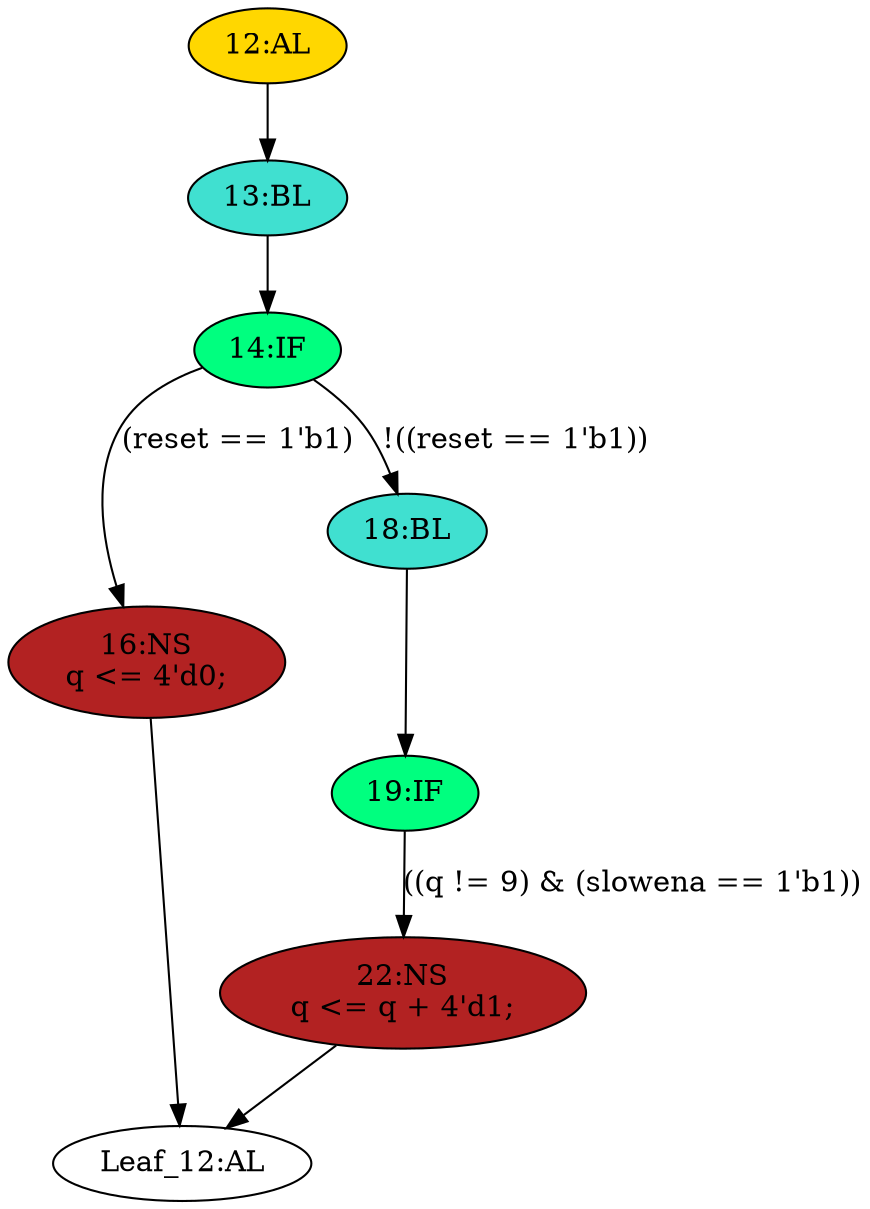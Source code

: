 strict digraph "" {
	node [label="\N"];
	"16:NS"	[ast="<pyverilog.vparser.ast.NonblockingSubstitution object at 0x7f4a8c12f3d0>",
		fillcolor=firebrick,
		label="16:NS
q <= 4'd0;",
		statements="[<pyverilog.vparser.ast.NonblockingSubstitution object at 0x7f4a8c12f3d0>]",
		style=filled,
		typ=NonblockingSubstitution];
	"Leaf_12:AL"	[def_var="['q']",
		label="Leaf_12:AL"];
	"16:NS" -> "Leaf_12:AL"	[cond="[]",
		lineno=None];
	"19:IF"	[ast="<pyverilog.vparser.ast.IfStatement object at 0x7f4a8c12f650>",
		fillcolor=springgreen,
		label="19:IF",
		statements="[]",
		style=filled,
		typ=IfStatement];
	"22:NS"	[ast="<pyverilog.vparser.ast.NonblockingSubstitution object at 0x7f4a8c12f710>",
		fillcolor=firebrick,
		label="22:NS
q <= q + 4'd1;",
		statements="[<pyverilog.vparser.ast.NonblockingSubstitution object at 0x7f4a8c12f710>]",
		style=filled,
		typ=NonblockingSubstitution];
	"19:IF" -> "22:NS"	[cond="['q', 'slowena']",
		label="((q != 9) & (slowena == 1'b1))",
		lineno=19];
	"13:BL"	[ast="<pyverilog.vparser.ast.Block object at 0x7f4a8c12fa90>",
		fillcolor=turquoise,
		label="13:BL",
		statements="[]",
		style=filled,
		typ=Block];
	"14:IF"	[ast="<pyverilog.vparser.ast.IfStatement object at 0x7f4a8c12fad0>",
		fillcolor=springgreen,
		label="14:IF",
		statements="[]",
		style=filled,
		typ=IfStatement];
	"13:BL" -> "14:IF"	[cond="[]",
		lineno=None];
	"14:IF" -> "16:NS"	[cond="['reset']",
		label="(reset == 1'b1)",
		lineno=14];
	"18:BL"	[ast="<pyverilog.vparser.ast.Block object at 0x7f4a8c12fb10>",
		fillcolor=turquoise,
		label="18:BL",
		statements="[]",
		style=filled,
		typ=Block];
	"14:IF" -> "18:BL"	[cond="['reset']",
		label="!((reset == 1'b1))",
		lineno=14];
	"18:BL" -> "19:IF"	[cond="[]",
		lineno=None];
	"22:NS" -> "Leaf_12:AL"	[cond="[]",
		lineno=None];
	"12:AL"	[ast="<pyverilog.vparser.ast.Always object at 0x7f4a8c12fc10>",
		clk_sens=True,
		fillcolor=gold,
		label="12:AL",
		sens="['clk']",
		statements="[]",
		style=filled,
		typ=Always,
		use_var="['reset', 'q', 'slowena']"];
	"12:AL" -> "13:BL"	[cond="[]",
		lineno=None];
}
